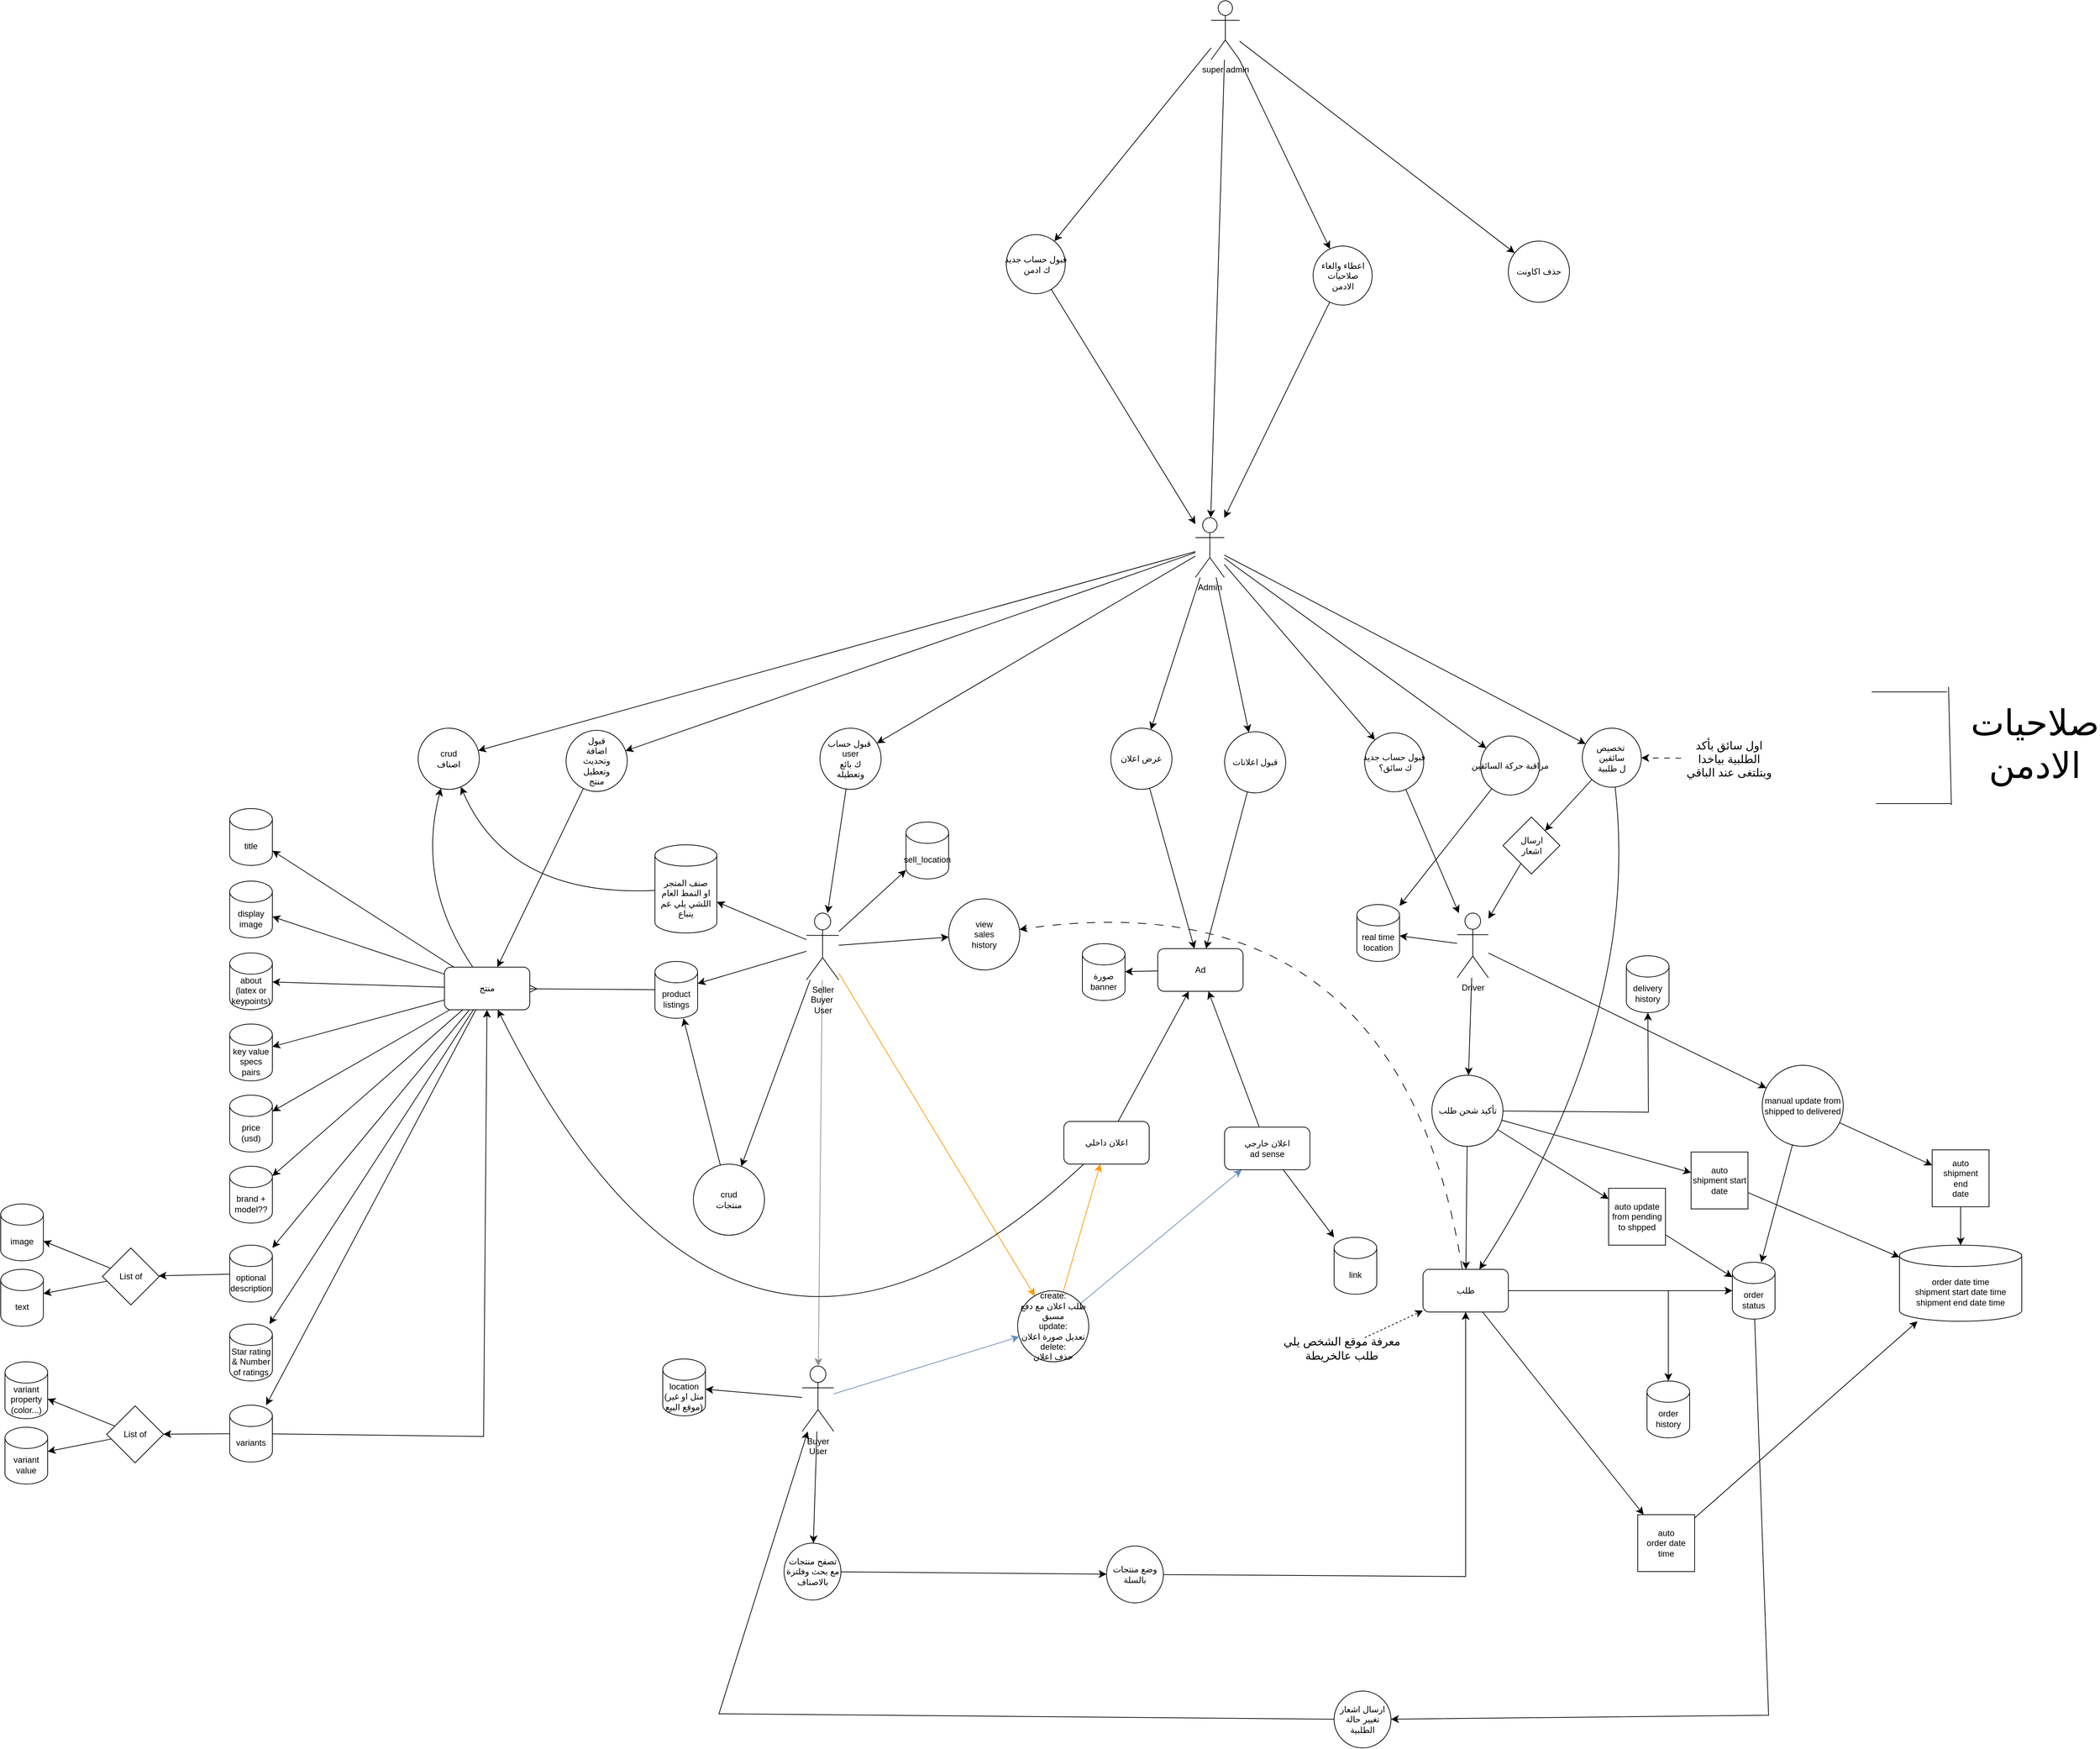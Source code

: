 <mxfile version="24.7.5">
  <diagram name="Page-1" id="Dl9S4bBAFWNYRcGLzlpb">
    <mxGraphModel dx="2113" dy="2144" grid="0" gridSize="10" guides="1" tooltips="1" connect="1" arrows="1" fold="1" page="0" pageScale="1" pageWidth="850" pageHeight="1100" math="0" shadow="0">
      <root>
        <mxCell id="0" />
        <mxCell id="1" parent="0" />
        <mxCell id="gYd6IWVbIaJqAf5GnjUA-54" style="edgeStyle=none;curved=1;rounded=0;orthogonalLoop=1;jettySize=auto;html=1;fontSize=12;startSize=8;endSize=8;strokeColor=#8F8F8F;" edge="1" parent="1" source="b9bdhcGCxg-aWgJjIHcA-9" target="gYd6IWVbIaJqAf5GnjUA-53">
          <mxGeometry relative="1" as="geometry" />
        </mxCell>
        <mxCell id="b9bdhcGCxg-aWgJjIHcA-28" value="&lt;span style=&quot;text-wrap: nowrap;&quot;&gt;قبول حساب جديد&lt;/span&gt;&lt;div&gt;&lt;span style=&quot;text-wrap: nowrap;&quot;&gt;&amp;nbsp;ك ادمن&lt;/span&gt;&lt;/div&gt;" style="ellipse;whiteSpace=wrap;html=1;aspect=fixed;" parent="1" vertex="1">
          <mxGeometry x="929" y="-774" width="83" height="83" as="geometry" />
        </mxCell>
        <mxCell id="b9bdhcGCxg-aWgJjIHcA-13" style="edgeStyle=none;curved=1;rounded=0;orthogonalLoop=1;jettySize=auto;html=1;fontSize=12;startSize=8;endSize=8;fillColor=#f0a30a;strokeColor=#FF9700;" parent="1" source="b9bdhcGCxg-aWgJjIHcA-9" target="b9bdhcGCxg-aWgJjIHcA-12" edge="1">
          <mxGeometry relative="1" as="geometry">
            <mxPoint x="653" y="165" as="sourcePoint" />
          </mxGeometry>
        </mxCell>
        <mxCell id="b9bdhcGCxg-aWgJjIHcA-15" style="edgeStyle=none;curved=1;rounded=0;orthogonalLoop=1;jettySize=auto;html=1;fontSize=12;startSize=8;endSize=8;" parent="1" source="b9bdhcGCxg-aWgJjIHcA-9" target="b9bdhcGCxg-aWgJjIHcA-14" edge="1">
          <mxGeometry relative="1" as="geometry">
            <mxPoint x="604" y="337" as="sourcePoint" />
          </mxGeometry>
        </mxCell>
        <mxCell id="gYd6IWVbIaJqAf5GnjUA-43" style="edgeStyle=none;curved=1;rounded=0;orthogonalLoop=1;jettySize=auto;html=1;fontSize=12;startSize=8;endSize=8;" edge="1" parent="1" source="b9bdhcGCxg-aWgJjIHcA-9" target="gYd6IWVbIaJqAf5GnjUA-41">
          <mxGeometry relative="1" as="geometry" />
        </mxCell>
        <mxCell id="gYd6IWVbIaJqAf5GnjUA-47" style="edgeStyle=none;curved=1;rounded=0;orthogonalLoop=1;jettySize=auto;html=1;fontSize=12;startSize=8;endSize=8;" edge="1" parent="1" source="b9bdhcGCxg-aWgJjIHcA-9" target="gYd6IWVbIaJqAf5GnjUA-46">
          <mxGeometry relative="1" as="geometry" />
        </mxCell>
        <mxCell id="gYd6IWVbIaJqAf5GnjUA-103" style="edgeStyle=none;curved=1;rounded=0;orthogonalLoop=1;jettySize=auto;html=1;fontSize=12;startSize=8;endSize=8;" edge="1" parent="1" source="b9bdhcGCxg-aWgJjIHcA-9" target="gYd6IWVbIaJqAf5GnjUA-102">
          <mxGeometry relative="1" as="geometry" />
        </mxCell>
        <mxCell id="gYd6IWVbIaJqAf5GnjUA-131" style="edgeStyle=none;curved=1;rounded=0;orthogonalLoop=1;jettySize=auto;html=1;fontSize=12;startSize=8;endSize=8;" edge="1" parent="1" source="b9bdhcGCxg-aWgJjIHcA-9" target="gYd6IWVbIaJqAf5GnjUA-105">
          <mxGeometry relative="1" as="geometry" />
        </mxCell>
        <mxCell id="b9bdhcGCxg-aWgJjIHcA-9" value="Seller&lt;div&gt;Buyer&amp;nbsp;&lt;/div&gt;&lt;div&gt;User&lt;/div&gt;" style="shape=umlActor;verticalLabelPosition=bottom;verticalAlign=top;html=1;" parent="1" vertex="1">
          <mxGeometry x="648" y="180" width="45.43" height="94" as="geometry" />
        </mxCell>
        <mxCell id="gYd6IWVbIaJqAf5GnjUA-58" style="edgeStyle=none;curved=0;rounded=0;orthogonalLoop=1;jettySize=auto;html=1;fontSize=12;startSize=8;endSize=8;" edge="1" parent="1" source="b9bdhcGCxg-aWgJjIHcA-10" target="b9bdhcGCxg-aWgJjIHcA-47">
          <mxGeometry relative="1" as="geometry">
            <Array as="points">
              <mxPoint x="1575" y="1113" />
            </Array>
          </mxGeometry>
        </mxCell>
        <mxCell id="b9bdhcGCxg-aWgJjIHcA-10" value="وضع منتجات&lt;div&gt;بالسلة&lt;/div&gt;" style="ellipse;whiteSpace=wrap;html=1;aspect=fixed;" parent="1" vertex="1">
          <mxGeometry x="1070" y="1070" width="80" height="80" as="geometry" />
        </mxCell>
        <mxCell id="gYd6IWVbIaJqAf5GnjUA-29" style="edgeStyle=none;curved=1;rounded=0;orthogonalLoop=1;jettySize=auto;html=1;fontSize=12;startSize=8;endSize=8;fillColor=#f0a30a;strokeColor=#FF9700;" edge="1" parent="1" source="b9bdhcGCxg-aWgJjIHcA-12" target="gYd6IWVbIaJqAf5GnjUA-30">
          <mxGeometry relative="1" as="geometry" />
        </mxCell>
        <mxCell id="gYd6IWVbIaJqAf5GnjUA-96" style="edgeStyle=none;curved=1;rounded=0;orthogonalLoop=1;jettySize=auto;html=1;fontSize=12;startSize=8;endSize=8;fillColor=#dae8fc;strokeColor=#6c8ebf;gradientColor=#7ea6e0;" edge="1" parent="1" source="b9bdhcGCxg-aWgJjIHcA-12" target="gYd6IWVbIaJqAf5GnjUA-49">
          <mxGeometry relative="1" as="geometry" />
        </mxCell>
        <mxCell id="b9bdhcGCxg-aWgJjIHcA-12" value="&lt;div&gt;create:&lt;/div&gt;طلب اعلان مع دفع مسبق&lt;br&gt;update:&lt;br&gt;&lt;div&gt;&lt;/div&gt;&lt;div&gt;تعديل صورة اعلان&lt;/div&gt;&lt;div&gt;delete:&lt;/div&gt;&lt;div&gt;حذف اعلان&lt;/div&gt;" style="ellipse;whiteSpace=wrap;html=1;aspect=fixed;" parent="1" vertex="1">
          <mxGeometry x="945" y="711" width="100" height="100" as="geometry" />
        </mxCell>
        <mxCell id="gYd6IWVbIaJqAf5GnjUA-45" style="edgeStyle=none;curved=1;rounded=0;orthogonalLoop=1;jettySize=auto;html=1;fontSize=12;startSize=8;endSize=8;" edge="1" parent="1" source="b9bdhcGCxg-aWgJjIHcA-14" target="gYd6IWVbIaJqAf5GnjUA-41">
          <mxGeometry relative="1" as="geometry" />
        </mxCell>
        <mxCell id="b9bdhcGCxg-aWgJjIHcA-14" value="crud&lt;div&gt;منتجات&lt;/div&gt;" style="ellipse;whiteSpace=wrap;html=1;aspect=fixed;" parent="1" vertex="1">
          <mxGeometry x="489" y="533" width="100" height="100" as="geometry" />
        </mxCell>
        <mxCell id="b9bdhcGCxg-aWgJjIHcA-41" style="edgeStyle=none;curved=1;rounded=0;orthogonalLoop=1;jettySize=auto;html=1;fontSize=12;startSize=8;endSize=8;" parent="1" source="b9bdhcGCxg-aWgJjIHcA-16" target="b9bdhcGCxg-aWgJjIHcA-38" edge="1">
          <mxGeometry relative="1" as="geometry" />
        </mxCell>
        <mxCell id="b9bdhcGCxg-aWgJjIHcA-58" style="edgeStyle=none;curved=1;rounded=0;orthogonalLoop=1;jettySize=auto;html=1;fontSize=12;startSize=8;endSize=8;" parent="1" source="b9bdhcGCxg-aWgJjIHcA-16" target="b9bdhcGCxg-aWgJjIHcA-56" edge="1">
          <mxGeometry relative="1" as="geometry" />
        </mxCell>
        <mxCell id="b9bdhcGCxg-aWgJjIHcA-64" style="edgeStyle=none;curved=1;rounded=0;orthogonalLoop=1;jettySize=auto;html=1;fontSize=12;startSize=8;endSize=8;" parent="1" source="b9bdhcGCxg-aWgJjIHcA-16" target="b9bdhcGCxg-aWgJjIHcA-63" edge="1">
          <mxGeometry relative="1" as="geometry" />
        </mxCell>
        <mxCell id="b9bdhcGCxg-aWgJjIHcA-68" style="edgeStyle=none;curved=1;rounded=0;orthogonalLoop=1;jettySize=auto;html=1;fontSize=12;startSize=8;endSize=8;" parent="1" source="b9bdhcGCxg-aWgJjIHcA-16" target="b9bdhcGCxg-aWgJjIHcA-67" edge="1">
          <mxGeometry relative="1" as="geometry" />
        </mxCell>
        <mxCell id="gYd6IWVbIaJqAf5GnjUA-9" style="edgeStyle=none;curved=1;rounded=0;orthogonalLoop=1;jettySize=auto;html=1;fontSize=12;startSize=8;endSize=8;" edge="1" parent="1" source="b9bdhcGCxg-aWgJjIHcA-16" target="b9bdhcGCxg-aWgJjIHcA-71">
          <mxGeometry relative="1" as="geometry" />
        </mxCell>
        <mxCell id="gYd6IWVbIaJqAf5GnjUA-26" style="edgeStyle=none;curved=1;rounded=0;orthogonalLoop=1;jettySize=auto;html=1;fontSize=12;startSize=8;endSize=8;" edge="1" parent="1" source="b9bdhcGCxg-aWgJjIHcA-16" target="gYd6IWVbIaJqAf5GnjUA-24">
          <mxGeometry relative="1" as="geometry" />
        </mxCell>
        <mxCell id="gYd6IWVbIaJqAf5GnjUA-149" style="edgeStyle=none;curved=1;rounded=0;orthogonalLoop=1;jettySize=auto;html=1;fontSize=12;startSize=8;endSize=8;" edge="1" parent="1" source="b9bdhcGCxg-aWgJjIHcA-16" target="gYd6IWVbIaJqAf5GnjUA-147">
          <mxGeometry relative="1" as="geometry" />
        </mxCell>
        <mxCell id="b9bdhcGCxg-aWgJjIHcA-16" value="Admin" style="shape=umlActor;verticalLabelPosition=bottom;verticalAlign=top;html=1;" parent="1" vertex="1">
          <mxGeometry x="1195" y="-376" width="40.6" height="84" as="geometry" />
        </mxCell>
        <mxCell id="b9bdhcGCxg-aWgJjIHcA-19" value="Ad" style="rounded=1;whiteSpace=wrap;html=1;" parent="1" vertex="1">
          <mxGeometry x="1142" y="230" width="120" height="60" as="geometry" />
        </mxCell>
        <mxCell id="b9bdhcGCxg-aWgJjIHcA-34" style="edgeStyle=none;curved=1;rounded=0;orthogonalLoop=1;jettySize=auto;html=1;fontSize=12;startSize=8;endSize=8;" parent="1" source="b9bdhcGCxg-aWgJjIHcA-24" target="b9bdhcGCxg-aWgJjIHcA-33" edge="1">
          <mxGeometry relative="1" as="geometry" />
        </mxCell>
        <mxCell id="gYd6IWVbIaJqAf5GnjUA-7" style="edgeStyle=none;curved=1;rounded=0;orthogonalLoop=1;jettySize=auto;html=1;fontSize=12;startSize=8;endSize=8;" edge="1" parent="1" source="b9bdhcGCxg-aWgJjIHcA-24" target="gYd6IWVbIaJqAf5GnjUA-5">
          <mxGeometry relative="1" as="geometry" />
        </mxCell>
        <mxCell id="b9bdhcGCxg-aWgJjIHcA-24" value="super admin" style="shape=umlActor;verticalLabelPosition=bottom;verticalAlign=top;html=1;" parent="1" vertex="1">
          <mxGeometry x="1217" y="-1103" width="40.11" height="83" as="geometry" />
        </mxCell>
        <mxCell id="b9bdhcGCxg-aWgJjIHcA-26" style="edgeStyle=none;curved=1;rounded=0;orthogonalLoop=1;jettySize=auto;html=1;fontSize=12;startSize=8;endSize=8;" parent="1" source="b9bdhcGCxg-aWgJjIHcA-24" target="b9bdhcGCxg-aWgJjIHcA-28" edge="1">
          <mxGeometry relative="1" as="geometry" />
        </mxCell>
        <mxCell id="b9bdhcGCxg-aWgJjIHcA-29" style="edgeStyle=none;curved=1;rounded=0;orthogonalLoop=1;jettySize=auto;html=1;fontSize=12;startSize=8;endSize=8;" parent="1" source="b9bdhcGCxg-aWgJjIHcA-28" target="b9bdhcGCxg-aWgJjIHcA-16" edge="1">
          <mxGeometry relative="1" as="geometry" />
        </mxCell>
        <mxCell id="b9bdhcGCxg-aWgJjIHcA-33" value="&lt;span style=&quot;text-wrap: nowrap;&quot;&gt;حذف اكاونت&lt;/span&gt;" style="ellipse;whiteSpace=wrap;html=1;aspect=fixed;" parent="1" vertex="1">
          <mxGeometry x="1635" y="-765" width="86" height="86" as="geometry" />
        </mxCell>
        <mxCell id="b9bdhcGCxg-aWgJjIHcA-40" style="edgeStyle=none;curved=1;rounded=0;orthogonalLoop=1;jettySize=auto;html=1;fontSize=12;startSize=8;endSize=8;" parent="1" source="b9bdhcGCxg-aWgJjIHcA-38" target="b9bdhcGCxg-aWgJjIHcA-19" edge="1">
          <mxGeometry relative="1" as="geometry" />
        </mxCell>
        <mxCell id="b9bdhcGCxg-aWgJjIHcA-38" value="&lt;span style=&quot;text-wrap: nowrap;&quot;&gt;قبول اعلانات&lt;/span&gt;" style="ellipse;whiteSpace=wrap;html=1;aspect=fixed;" parent="1" vertex="1">
          <mxGeometry x="1236" y="-75" width="86" height="86" as="geometry" />
        </mxCell>
        <mxCell id="b9bdhcGCxg-aWgJjIHcA-39" style="edgeStyle=none;curved=1;rounded=0;orthogonalLoop=1;jettySize=auto;html=1;fontSize=12;startSize=8;endSize=8;" parent="1" source="b9bdhcGCxg-aWgJjIHcA-24" target="b9bdhcGCxg-aWgJjIHcA-16" edge="1">
          <mxGeometry relative="1" as="geometry">
            <mxPoint x="1432" y="-463" as="sourcePoint" />
            <mxPoint x="1524" y="-339" as="targetPoint" />
          </mxGeometry>
        </mxCell>
        <mxCell id="gYd6IWVbIaJqAf5GnjUA-70" style="edgeStyle=none;curved=1;rounded=0;orthogonalLoop=1;jettySize=auto;html=1;fontSize=12;startSize=8;endSize=8;" edge="1" parent="1" source="b9bdhcGCxg-aWgJjIHcA-42" target="gYd6IWVbIaJqAf5GnjUA-33">
          <mxGeometry relative="1" as="geometry">
            <Array as="points">
              <mxPoint x="99" y="138" />
            </Array>
          </mxGeometry>
        </mxCell>
        <mxCell id="gYd6IWVbIaJqAf5GnjUA-71" style="edgeStyle=none;curved=1;rounded=0;orthogonalLoop=1;jettySize=auto;html=1;fontSize=12;startSize=8;endSize=8;" edge="1" parent="1" source="b9bdhcGCxg-aWgJjIHcA-42" target="gYd6IWVbIaJqAf5GnjUA-66">
          <mxGeometry relative="1" as="geometry" />
        </mxCell>
        <mxCell id="gYd6IWVbIaJqAf5GnjUA-72" style="edgeStyle=none;curved=1;rounded=0;orthogonalLoop=1;jettySize=auto;html=1;fontSize=12;startSize=8;endSize=8;" edge="1" parent="1" source="b9bdhcGCxg-aWgJjIHcA-42" target="gYd6IWVbIaJqAf5GnjUA-67">
          <mxGeometry relative="1" as="geometry" />
        </mxCell>
        <mxCell id="gYd6IWVbIaJqAf5GnjUA-73" style="edgeStyle=none;curved=1;rounded=0;orthogonalLoop=1;jettySize=auto;html=1;fontSize=12;startSize=8;endSize=8;" edge="1" parent="1" source="b9bdhcGCxg-aWgJjIHcA-42" target="gYd6IWVbIaJqAf5GnjUA-68">
          <mxGeometry relative="1" as="geometry" />
        </mxCell>
        <mxCell id="gYd6IWVbIaJqAf5GnjUA-74" style="edgeStyle=none;curved=1;rounded=0;orthogonalLoop=1;jettySize=auto;html=1;fontSize=12;startSize=8;endSize=8;" edge="1" parent="1" source="b9bdhcGCxg-aWgJjIHcA-42" target="gYd6IWVbIaJqAf5GnjUA-69">
          <mxGeometry relative="1" as="geometry" />
        </mxCell>
        <mxCell id="gYd6IWVbIaJqAf5GnjUA-77" style="edgeStyle=none;curved=1;rounded=0;orthogonalLoop=1;jettySize=auto;html=1;fontSize=12;startSize=8;endSize=8;" edge="1" parent="1" source="b9bdhcGCxg-aWgJjIHcA-42" target="gYd6IWVbIaJqAf5GnjUA-76">
          <mxGeometry relative="1" as="geometry" />
        </mxCell>
        <mxCell id="gYd6IWVbIaJqAf5GnjUA-79" style="edgeStyle=none;curved=1;rounded=0;orthogonalLoop=1;jettySize=auto;html=1;fontSize=12;startSize=8;endSize=8;" edge="1" parent="1" source="b9bdhcGCxg-aWgJjIHcA-42" target="gYd6IWVbIaJqAf5GnjUA-78">
          <mxGeometry relative="1" as="geometry" />
        </mxCell>
        <mxCell id="gYd6IWVbIaJqAf5GnjUA-85" style="edgeStyle=none;curved=1;rounded=0;orthogonalLoop=1;jettySize=auto;html=1;fontSize=12;startSize=8;endSize=8;" edge="1" parent="1" source="b9bdhcGCxg-aWgJjIHcA-42" target="gYd6IWVbIaJqAf5GnjUA-80">
          <mxGeometry relative="1" as="geometry" />
        </mxCell>
        <mxCell id="gYd6IWVbIaJqAf5GnjUA-94" style="edgeStyle=none;curved=1;rounded=0;orthogonalLoop=1;jettySize=auto;html=1;fontSize=12;startSize=8;endSize=8;" edge="1" parent="1" source="b9bdhcGCxg-aWgJjIHcA-42" target="gYd6IWVbIaJqAf5GnjUA-93">
          <mxGeometry relative="1" as="geometry" />
        </mxCell>
        <mxCell id="gYd6IWVbIaJqAf5GnjUA-135" style="edgeStyle=none;curved=1;rounded=0;orthogonalLoop=1;jettySize=auto;html=1;fontSize=12;startSize=8;endSize=8;" edge="1" parent="1" source="b9bdhcGCxg-aWgJjIHcA-42" target="gYd6IWVbIaJqAf5GnjUA-134">
          <mxGeometry relative="1" as="geometry" />
        </mxCell>
        <mxCell id="b9bdhcGCxg-aWgJjIHcA-42" value="منتج" style="rounded=1;whiteSpace=wrap;html=1;" parent="1" vertex="1">
          <mxGeometry x="139" y="256" width="120" height="60" as="geometry" />
        </mxCell>
        <mxCell id="b9bdhcGCxg-aWgJjIHcA-51" style="edgeStyle=none;curved=1;rounded=0;orthogonalLoop=1;jettySize=auto;html=1;fontSize=12;startSize=8;endSize=8;" parent="1" source="b9bdhcGCxg-aWgJjIHcA-45" target="b9bdhcGCxg-aWgJjIHcA-46" edge="1">
          <mxGeometry relative="1" as="geometry" />
        </mxCell>
        <mxCell id="gYd6IWVbIaJqAf5GnjUA-117" style="edgeStyle=none;curved=1;rounded=0;orthogonalLoop=1;jettySize=auto;html=1;fontSize=12;startSize=8;endSize=8;" edge="1" parent="1" source="b9bdhcGCxg-aWgJjIHcA-45" target="gYd6IWVbIaJqAf5GnjUA-118">
          <mxGeometry relative="1" as="geometry">
            <mxPoint x="1965.0" y="541.754" as="targetPoint" />
          </mxGeometry>
        </mxCell>
        <mxCell id="gYd6IWVbIaJqAf5GnjUA-144" style="edgeStyle=none;curved=1;rounded=0;orthogonalLoop=1;jettySize=auto;html=1;fontSize=12;startSize=8;endSize=8;" edge="1" parent="1" source="b9bdhcGCxg-aWgJjIHcA-45" target="gYd6IWVbIaJqAf5GnjUA-143">
          <mxGeometry relative="1" as="geometry" />
        </mxCell>
        <mxCell id="b9bdhcGCxg-aWgJjIHcA-45" value="Driver" style="shape=umlActor;verticalLabelPosition=bottom;verticalAlign=top;html=1;" parent="1" vertex="1">
          <mxGeometry x="1563" y="180" width="43.98" height="91" as="geometry" />
        </mxCell>
        <mxCell id="gYd6IWVbIaJqAf5GnjUA-14" style="edgeStyle=none;curved=1;rounded=0;orthogonalLoop=1;jettySize=auto;html=1;fontSize=12;startSize=8;endSize=8;" edge="1" parent="1" source="b9bdhcGCxg-aWgJjIHcA-46" target="b9bdhcGCxg-aWgJjIHcA-47">
          <mxGeometry relative="1" as="geometry" />
        </mxCell>
        <mxCell id="gYd6IWVbIaJqAf5GnjUA-107" style="edgeStyle=none;curved=0;rounded=0;orthogonalLoop=1;jettySize=auto;html=1;fontSize=12;startSize=8;endSize=8;" edge="1" parent="1" source="b9bdhcGCxg-aWgJjIHcA-46" target="gYd6IWVbIaJqAf5GnjUA-106">
          <mxGeometry relative="1" as="geometry">
            <Array as="points">
              <mxPoint x="1832" y="460" />
            </Array>
          </mxGeometry>
        </mxCell>
        <mxCell id="gYd6IWVbIaJqAf5GnjUA-109" style="edgeStyle=none;curved=1;rounded=0;orthogonalLoop=1;jettySize=auto;html=1;fontSize=12;startSize=8;endSize=8;" edge="1" parent="1" source="b9bdhcGCxg-aWgJjIHcA-46" target="gYd6IWVbIaJqAf5GnjUA-111">
          <mxGeometry relative="1" as="geometry">
            <mxPoint x="1851.667" y="607.667" as="targetPoint" />
          </mxGeometry>
        </mxCell>
        <mxCell id="gYd6IWVbIaJqAf5GnjUA-123" style="edgeStyle=none;curved=1;rounded=0;orthogonalLoop=1;jettySize=auto;html=1;fontSize=12;startSize=8;endSize=8;" edge="1" parent="1" source="b9bdhcGCxg-aWgJjIHcA-46" target="gYd6IWVbIaJqAf5GnjUA-119">
          <mxGeometry relative="1" as="geometry" />
        </mxCell>
        <mxCell id="b9bdhcGCxg-aWgJjIHcA-46" value="تأكيد شحن طلب" style="ellipse;whiteSpace=wrap;html=1;aspect=fixed;" parent="1" vertex="1">
          <mxGeometry x="1527.5" y="408" width="100" height="100" as="geometry" />
        </mxCell>
        <mxCell id="gYd6IWVbIaJqAf5GnjUA-104" style="edgeStyle=none;curved=1;rounded=0;orthogonalLoop=1;jettySize=auto;html=1;fontSize=12;startSize=8;endSize=8;dashed=1;dashPattern=12 12;" edge="1" parent="1" source="b9bdhcGCxg-aWgJjIHcA-47" target="gYd6IWVbIaJqAf5GnjUA-102">
          <mxGeometry relative="1" as="geometry">
            <Array as="points">
              <mxPoint x="1482" y="127" />
            </Array>
          </mxGeometry>
        </mxCell>
        <mxCell id="gYd6IWVbIaJqAf5GnjUA-116" style="edgeStyle=none;curved=1;rounded=0;orthogonalLoop=1;jettySize=auto;html=1;fontSize=12;startSize=8;endSize=8;" edge="1" parent="1" source="b9bdhcGCxg-aWgJjIHcA-47" target="gYd6IWVbIaJqAf5GnjUA-108">
          <mxGeometry relative="1" as="geometry" />
        </mxCell>
        <mxCell id="gYd6IWVbIaJqAf5GnjUA-121" style="edgeStyle=none;curved=1;rounded=0;orthogonalLoop=1;jettySize=auto;html=1;fontSize=12;startSize=8;endSize=8;" edge="1" parent="1" source="b9bdhcGCxg-aWgJjIHcA-47" target="gYd6IWVbIaJqAf5GnjUA-120">
          <mxGeometry relative="1" as="geometry" />
        </mxCell>
        <mxCell id="b9bdhcGCxg-aWgJjIHcA-47" value="طلب" style="rounded=1;whiteSpace=wrap;html=1;" parent="1" vertex="1">
          <mxGeometry x="1515" y="681" width="120" height="60" as="geometry" />
        </mxCell>
        <mxCell id="b9bdhcGCxg-aWgJjIHcA-59" style="edgeStyle=none;curved=1;rounded=0;orthogonalLoop=1;jettySize=auto;html=1;fontSize=12;startSize=8;endSize=8;" parent="1" source="b9bdhcGCxg-aWgJjIHcA-56" target="b9bdhcGCxg-aWgJjIHcA-42" edge="1">
          <mxGeometry relative="1" as="geometry" />
        </mxCell>
        <mxCell id="b9bdhcGCxg-aWgJjIHcA-56" value="&lt;span style=&quot;text-wrap: nowrap;&quot;&gt;قبول&lt;/span&gt;&lt;div&gt;&lt;span style=&quot;text-wrap: nowrap;&quot;&gt;اضافة&lt;/span&gt;&lt;/div&gt;&lt;div&gt;&lt;span style=&quot;text-wrap: nowrap;&quot;&gt;وتحديث&lt;/span&gt;&lt;/div&gt;&lt;div&gt;&lt;span style=&quot;text-wrap: nowrap;&quot;&gt;وتعطيل&lt;/span&gt;&lt;/div&gt;&lt;div&gt;&lt;span style=&quot;text-wrap: nowrap;&quot;&gt;منتج&lt;/span&gt;&lt;/div&gt;" style="ellipse;whiteSpace=wrap;html=1;aspect=fixed;" parent="1" vertex="1">
          <mxGeometry x="310" y="-77" width="86" height="86" as="geometry" />
        </mxCell>
        <mxCell id="b9bdhcGCxg-aWgJjIHcA-63" value="&lt;span style=&quot;text-wrap: nowrap;&quot;&gt;قبول حساب جديد&lt;/span&gt;&lt;div&gt;&lt;span style=&quot;text-wrap: nowrap;&quot;&gt;&amp;nbsp;ك سائق؟&lt;/span&gt;&lt;/div&gt;" style="ellipse;whiteSpace=wrap;html=1;aspect=fixed;" parent="1" vertex="1">
          <mxGeometry x="1433" y="-73.5" width="83" height="83" as="geometry" />
        </mxCell>
        <mxCell id="b9bdhcGCxg-aWgJjIHcA-65" style="edgeStyle=none;curved=1;rounded=0;orthogonalLoop=1;jettySize=auto;html=1;fontSize=12;startSize=8;endSize=8;" parent="1" source="b9bdhcGCxg-aWgJjIHcA-63" target="b9bdhcGCxg-aWgJjIHcA-45" edge="1">
          <mxGeometry relative="1" as="geometry" />
        </mxCell>
        <mxCell id="b9bdhcGCxg-aWgJjIHcA-69" style="edgeStyle=none;curved=1;rounded=0;orthogonalLoop=1;jettySize=auto;html=1;fontSize=12;startSize=8;endSize=8;" parent="1" source="b9bdhcGCxg-aWgJjIHcA-67" target="b9bdhcGCxg-aWgJjIHcA-19" edge="1">
          <mxGeometry relative="1" as="geometry" />
        </mxCell>
        <mxCell id="b9bdhcGCxg-aWgJjIHcA-67" value="&lt;span style=&quot;text-wrap: nowrap;&quot;&gt;عرض اعلان&lt;/span&gt;" style="ellipse;whiteSpace=wrap;html=1;aspect=fixed;" parent="1" vertex="1">
          <mxGeometry x="1076" y="-80" width="86" height="86" as="geometry" />
        </mxCell>
        <mxCell id="gYd6IWVbIaJqAf5GnjUA-11" style="edgeStyle=none;curved=1;rounded=0;orthogonalLoop=1;jettySize=auto;html=1;fontSize=12;startSize=8;endSize=8;" edge="1" parent="1" source="b9bdhcGCxg-aWgJjIHcA-71" target="gYd6IWVbIaJqAf5GnjUA-16">
          <mxGeometry relative="1" as="geometry" />
        </mxCell>
        <mxCell id="gYd6IWVbIaJqAf5GnjUA-13" style="edgeStyle=none;curved=1;rounded=0;orthogonalLoop=1;jettySize=auto;html=1;fontSize=12;startSize=8;endSize=8;" edge="1" parent="1" source="b9bdhcGCxg-aWgJjIHcA-71" target="b9bdhcGCxg-aWgJjIHcA-47">
          <mxGeometry relative="1" as="geometry">
            <Array as="points">
              <mxPoint x="1822" y="328" />
            </Array>
          </mxGeometry>
        </mxCell>
        <mxCell id="b9bdhcGCxg-aWgJjIHcA-71" value="&lt;span style=&quot;text-wrap: nowrap;&quot;&gt;تخصيص&amp;nbsp;&lt;br&gt;سائقين&lt;br&gt;&lt;/span&gt;&lt;div&gt;&lt;span style=&quot;text-wrap: nowrap;&quot;&gt;ل طلبية&lt;/span&gt;&lt;/div&gt;" style="ellipse;whiteSpace=wrap;html=1;aspect=fixed;" parent="1" vertex="1">
          <mxGeometry x="1739" y="-80" width="83" height="83" as="geometry" />
        </mxCell>
        <mxCell id="gYd6IWVbIaJqAf5GnjUA-6" style="edgeStyle=none;curved=1;rounded=0;orthogonalLoop=1;jettySize=auto;html=1;fontSize=12;startSize=8;endSize=8;" edge="1" parent="1" source="gYd6IWVbIaJqAf5GnjUA-5" target="b9bdhcGCxg-aWgJjIHcA-16">
          <mxGeometry relative="1" as="geometry" />
        </mxCell>
        <mxCell id="gYd6IWVbIaJqAf5GnjUA-5" value="&lt;span style=&quot;text-wrap: nowrap;&quot;&gt;اعطاء والغاء&lt;/span&gt;&lt;div&gt;&lt;span style=&quot;text-wrap: nowrap;&quot;&gt;صلاحيات&lt;/span&gt;&lt;/div&gt;&lt;div&gt;&lt;span style=&quot;text-wrap: nowrap;&quot;&gt;الادمن&lt;/span&gt;&lt;/div&gt;" style="ellipse;whiteSpace=wrap;html=1;aspect=fixed;" vertex="1" parent="1">
          <mxGeometry x="1360.5" y="-758" width="83" height="83" as="geometry" />
        </mxCell>
        <mxCell id="gYd6IWVbIaJqAf5GnjUA-17" style="edgeStyle=none;curved=1;rounded=0;orthogonalLoop=1;jettySize=auto;html=1;fontSize=12;startSize=8;endSize=8;" edge="1" parent="1" source="gYd6IWVbIaJqAf5GnjUA-16" target="b9bdhcGCxg-aWgJjIHcA-45">
          <mxGeometry relative="1" as="geometry" />
        </mxCell>
        <mxCell id="gYd6IWVbIaJqAf5GnjUA-16" value="ارسال&lt;div&gt;اشعار&lt;/div&gt;" style="rhombus;whiteSpace=wrap;html=1;" vertex="1" parent="1">
          <mxGeometry x="1627.5" y="45" width="80" height="80" as="geometry" />
        </mxCell>
        <mxCell id="gYd6IWVbIaJqAf5GnjUA-19" style="edgeStyle=none;curved=1;rounded=0;orthogonalLoop=1;jettySize=auto;html=1;fontSize=12;startSize=8;endSize=8;dashed=1;dashPattern=8 8;" edge="1" parent="1" source="gYd6IWVbIaJqAf5GnjUA-18" target="b9bdhcGCxg-aWgJjIHcA-71">
          <mxGeometry relative="1" as="geometry" />
        </mxCell>
        <mxCell id="gYd6IWVbIaJqAf5GnjUA-18" value="اول سائق بأكد الطلبية بياخدا وبتلتغى عند الباقي" style="text;strokeColor=none;align=center;fillColor=none;html=1;verticalAlign=middle;whiteSpace=wrap;rounded=0;fontSize=16;" vertex="1" parent="1">
          <mxGeometry x="1878" y="-77" width="134.85" height="79.38" as="geometry" />
        </mxCell>
        <mxCell id="gYd6IWVbIaJqAf5GnjUA-129" style="edgeStyle=none;curved=1;rounded=0;orthogonalLoop=1;jettySize=auto;html=1;fontSize=12;startSize=8;endSize=8;dashed=1;" edge="1" parent="1" source="gYd6IWVbIaJqAf5GnjUA-20" target="b9bdhcGCxg-aWgJjIHcA-47">
          <mxGeometry relative="1" as="geometry" />
        </mxCell>
        <mxCell id="gYd6IWVbIaJqAf5GnjUA-20" value="معرفة موقع الشخص يلي طلب عالخريطة" style="text;strokeColor=none;align=center;fillColor=none;html=1;verticalAlign=middle;whiteSpace=wrap;rounded=0;fontSize=16;" vertex="1" parent="1">
          <mxGeometry x="1314" y="777" width="174.1" height="30" as="geometry" />
        </mxCell>
        <mxCell id="gYd6IWVbIaJqAf5GnjUA-27" style="edgeStyle=none;curved=1;rounded=0;orthogonalLoop=1;jettySize=auto;html=1;fontSize=12;startSize=8;endSize=8;" edge="1" parent="1" source="gYd6IWVbIaJqAf5GnjUA-24" target="b9bdhcGCxg-aWgJjIHcA-9">
          <mxGeometry relative="1" as="geometry" />
        </mxCell>
        <mxCell id="gYd6IWVbIaJqAf5GnjUA-24" value="&lt;span style=&quot;text-wrap: nowrap;&quot;&gt;قبول حساب&amp;nbsp;&lt;/span&gt;&lt;div&gt;&lt;span style=&quot;text-wrap: nowrap;&quot;&gt;user&lt;/span&gt;&lt;/div&gt;&lt;div&gt;&lt;span style=&quot;text-wrap: nowrap;&quot;&gt;ك بائع&lt;/span&gt;&lt;/div&gt;&lt;div&gt;&lt;span style=&quot;text-wrap: nowrap;&quot;&gt;وتعطيله&lt;/span&gt;&lt;/div&gt;" style="ellipse;whiteSpace=wrap;html=1;aspect=fixed;" vertex="1" parent="1">
          <mxGeometry x="667" y="-80" width="86" height="86" as="geometry" />
        </mxCell>
        <mxCell id="gYd6IWVbIaJqAf5GnjUA-37" style="edgeStyle=none;curved=1;rounded=0;orthogonalLoop=1;jettySize=auto;html=1;fontSize=12;startSize=8;endSize=8;" edge="1" parent="1" source="gYd6IWVbIaJqAf5GnjUA-30" target="b9bdhcGCxg-aWgJjIHcA-19">
          <mxGeometry relative="1" as="geometry" />
        </mxCell>
        <mxCell id="gYd6IWVbIaJqAf5GnjUA-39" style="edgeStyle=none;curved=1;rounded=0;orthogonalLoop=1;jettySize=auto;html=1;fontSize=12;startSize=8;endSize=8;" edge="1" parent="1" source="b9bdhcGCxg-aWgJjIHcA-19" target="gYd6IWVbIaJqAf5GnjUA-38">
          <mxGeometry relative="1" as="geometry" />
        </mxCell>
        <mxCell id="gYd6IWVbIaJqAf5GnjUA-40" style="edgeStyle=none;curved=1;rounded=0;orthogonalLoop=1;jettySize=auto;html=1;fontSize=12;startSize=8;endSize=8;" edge="1" parent="1" source="gYd6IWVbIaJqAf5GnjUA-30" target="b9bdhcGCxg-aWgJjIHcA-42">
          <mxGeometry relative="1" as="geometry">
            <Array as="points">
              <mxPoint x="549" y="991" />
            </Array>
          </mxGeometry>
        </mxCell>
        <mxCell id="gYd6IWVbIaJqAf5GnjUA-30" value="اعلان داخلي" style="rounded=1;whiteSpace=wrap;html=1;" vertex="1" parent="1">
          <mxGeometry x="1010" y="473" width="120" height="60" as="geometry" />
        </mxCell>
        <mxCell id="gYd6IWVbIaJqAf5GnjUA-33" value="&lt;span style=&quot;text-wrap: nowrap;&quot;&gt;crud&lt;/span&gt;&lt;div&gt;&lt;span style=&quot;text-wrap: nowrap;&quot;&gt;اصناف&lt;/span&gt;&lt;/div&gt;" style="ellipse;whiteSpace=wrap;html=1;aspect=fixed;" vertex="1" parent="1">
          <mxGeometry x="102" y="-80" width="86" height="86" as="geometry" />
        </mxCell>
        <mxCell id="gYd6IWVbIaJqAf5GnjUA-34" style="edgeStyle=none;curved=1;rounded=0;orthogonalLoop=1;jettySize=auto;html=1;fontSize=12;startSize=8;endSize=8;" edge="1" parent="1" source="b9bdhcGCxg-aWgJjIHcA-16" target="gYd6IWVbIaJqAf5GnjUA-33">
          <mxGeometry relative="1" as="geometry">
            <mxPoint x="1205" y="-329" as="sourcePoint" />
            <mxPoint x="586" y="-45" as="targetPoint" />
          </mxGeometry>
        </mxCell>
        <mxCell id="gYd6IWVbIaJqAf5GnjUA-38" value="صورة&lt;div&gt;banner&lt;/div&gt;" style="shape=cylinder3;whiteSpace=wrap;html=1;boundedLbl=1;backgroundOutline=1;size=15;" vertex="1" parent="1">
          <mxGeometry x="1036" y="223" width="60" height="80" as="geometry" />
        </mxCell>
        <mxCell id="gYd6IWVbIaJqAf5GnjUA-44" style="edgeStyle=none;curved=1;rounded=0;orthogonalLoop=1;jettySize=auto;html=1;fontSize=12;startSize=8;endSize=8;endArrow=ERmany;endFill=0;" edge="1" parent="1" source="gYd6IWVbIaJqAf5GnjUA-41" target="b9bdhcGCxg-aWgJjIHcA-42">
          <mxGeometry relative="1" as="geometry" />
        </mxCell>
        <mxCell id="gYd6IWVbIaJqAf5GnjUA-41" value="product&lt;div&gt;listings&lt;/div&gt;" style="shape=cylinder3;whiteSpace=wrap;html=1;boundedLbl=1;backgroundOutline=1;size=15;" vertex="1" parent="1">
          <mxGeometry x="435" y="248" width="60" height="80" as="geometry" />
        </mxCell>
        <mxCell id="gYd6IWVbIaJqAf5GnjUA-48" style="edgeStyle=none;curved=1;rounded=0;orthogonalLoop=1;jettySize=auto;html=1;fontSize=12;startSize=8;endSize=8;" edge="1" parent="1" source="gYd6IWVbIaJqAf5GnjUA-46" target="gYd6IWVbIaJqAf5GnjUA-33">
          <mxGeometry relative="1" as="geometry">
            <Array as="points">
              <mxPoint x="229" y="158" />
            </Array>
          </mxGeometry>
        </mxCell>
        <mxCell id="gYd6IWVbIaJqAf5GnjUA-46" value="صنف المتجر&lt;div&gt;او النمط العام اللشي يلي عم ينباع&lt;/div&gt;" style="shape=cylinder3;whiteSpace=wrap;html=1;boundedLbl=1;backgroundOutline=1;size=15;" vertex="1" parent="1">
          <mxGeometry x="435" y="84" width="87" height="124" as="geometry" />
        </mxCell>
        <mxCell id="gYd6IWVbIaJqAf5GnjUA-50" style="edgeStyle=none;curved=1;rounded=0;orthogonalLoop=1;jettySize=auto;html=1;fontSize=12;startSize=8;endSize=8;" edge="1" parent="1" source="gYd6IWVbIaJqAf5GnjUA-49" target="b9bdhcGCxg-aWgJjIHcA-19">
          <mxGeometry relative="1" as="geometry" />
        </mxCell>
        <mxCell id="gYd6IWVbIaJqAf5GnjUA-61" style="edgeStyle=none;curved=1;rounded=0;orthogonalLoop=1;jettySize=auto;html=1;fontSize=12;startSize=8;endSize=8;" edge="1" parent="1" source="gYd6IWVbIaJqAf5GnjUA-49" target="gYd6IWVbIaJqAf5GnjUA-60">
          <mxGeometry relative="1" as="geometry" />
        </mxCell>
        <mxCell id="gYd6IWVbIaJqAf5GnjUA-49" value="اعلان خارجي&lt;div&gt;ad sense&lt;/div&gt;" style="rounded=1;whiteSpace=wrap;html=1;" vertex="1" parent="1">
          <mxGeometry x="1236" y="481" width="120" height="60" as="geometry" />
        </mxCell>
        <mxCell id="gYd6IWVbIaJqAf5GnjUA-57" style="edgeStyle=none;curved=1;rounded=0;orthogonalLoop=1;jettySize=auto;html=1;fontSize=12;startSize=8;endSize=8;" edge="1" parent="1" source="gYd6IWVbIaJqAf5GnjUA-53" target="gYd6IWVbIaJqAf5GnjUA-99">
          <mxGeometry relative="1" as="geometry" />
        </mxCell>
        <mxCell id="gYd6IWVbIaJqAf5GnjUA-95" style="edgeStyle=none;curved=1;rounded=0;orthogonalLoop=1;jettySize=auto;html=1;fontSize=12;startSize=8;endSize=8;fillColor=#dae8fc;strokeColor=#6c8ebf;gradientColor=#7ea6e0;" edge="1" parent="1" source="gYd6IWVbIaJqAf5GnjUA-53" target="b9bdhcGCxg-aWgJjIHcA-12">
          <mxGeometry relative="1" as="geometry" />
        </mxCell>
        <mxCell id="gYd6IWVbIaJqAf5GnjUA-146" style="edgeStyle=none;curved=1;rounded=0;orthogonalLoop=1;jettySize=auto;html=1;fontSize=12;startSize=8;endSize=8;" edge="1" parent="1" source="gYd6IWVbIaJqAf5GnjUA-53" target="gYd6IWVbIaJqAf5GnjUA-145">
          <mxGeometry relative="1" as="geometry" />
        </mxCell>
        <mxCell id="gYd6IWVbIaJqAf5GnjUA-53" value="Buyer&lt;div&gt;User&lt;/div&gt;" style="shape=umlActor;verticalLabelPosition=bottom;verticalAlign=top;html=1;" vertex="1" parent="1">
          <mxGeometry x="642" y="817" width="44.47" height="92" as="geometry" />
        </mxCell>
        <mxCell id="gYd6IWVbIaJqAf5GnjUA-60" value="link" style="shape=cylinder3;whiteSpace=wrap;html=1;boundedLbl=1;backgroundOutline=1;size=15;" vertex="1" parent="1">
          <mxGeometry x="1390" y="636" width="60" height="80" as="geometry" />
        </mxCell>
        <mxCell id="gYd6IWVbIaJqAf5GnjUA-66" value="title" style="shape=cylinder3;whiteSpace=wrap;html=1;boundedLbl=1;backgroundOutline=1;size=15;" vertex="1" parent="1">
          <mxGeometry x="-163" y="33" width="60" height="80" as="geometry" />
        </mxCell>
        <mxCell id="gYd6IWVbIaJqAf5GnjUA-67" value="&lt;div&gt;about&lt;/div&gt;&lt;div&gt;(latex or keypoints)&lt;/div&gt;" style="shape=cylinder3;whiteSpace=wrap;html=1;boundedLbl=1;backgroundOutline=1;size=15;" vertex="1" parent="1">
          <mxGeometry x="-163" y="236" width="60" height="80" as="geometry" />
        </mxCell>
        <mxCell id="gYd6IWVbIaJqAf5GnjUA-68" value="&lt;div&gt;key value&lt;/div&gt;&lt;div&gt;specs pairs&lt;/div&gt;" style="shape=cylinder3;whiteSpace=wrap;html=1;boundedLbl=1;backgroundOutline=1;size=15;" vertex="1" parent="1">
          <mxGeometry x="-163" y="336" width="60" height="80" as="geometry" />
        </mxCell>
        <mxCell id="gYd6IWVbIaJqAf5GnjUA-69" value="&lt;div&gt;price&lt;/div&gt;&lt;div&gt;(usd)&lt;/div&gt;" style="shape=cylinder3;whiteSpace=wrap;html=1;boundedLbl=1;backgroundOutline=1;size=15;" vertex="1" parent="1">
          <mxGeometry x="-163" y="436" width="60" height="80" as="geometry" />
        </mxCell>
        <mxCell id="gYd6IWVbIaJqAf5GnjUA-76" value="display&lt;div&gt;image&lt;/div&gt;" style="shape=cylinder3;whiteSpace=wrap;html=1;boundedLbl=1;backgroundOutline=1;size=15;" vertex="1" parent="1">
          <mxGeometry x="-163" y="135" width="60" height="80" as="geometry" />
        </mxCell>
        <mxCell id="gYd6IWVbIaJqAf5GnjUA-78" value="brand + model??" style="shape=cylinder3;whiteSpace=wrap;html=1;boundedLbl=1;backgroundOutline=1;size=15;" vertex="1" parent="1">
          <mxGeometry x="-163" y="536" width="60" height="80" as="geometry" />
        </mxCell>
        <mxCell id="gYd6IWVbIaJqAf5GnjUA-87" style="edgeStyle=none;curved=1;rounded=0;orthogonalLoop=1;jettySize=auto;html=1;fontSize=12;startSize=8;endSize=8;" edge="1" parent="1" source="gYd6IWVbIaJqAf5GnjUA-80" target="gYd6IWVbIaJqAf5GnjUA-89">
          <mxGeometry relative="1" as="geometry">
            <mxPoint x="-296" y="691.223" as="targetPoint" />
          </mxGeometry>
        </mxCell>
        <mxCell id="gYd6IWVbIaJqAf5GnjUA-80" value="&lt;div&gt;optional&lt;/div&gt;description" style="shape=cylinder3;whiteSpace=wrap;html=1;boundedLbl=1;backgroundOutline=1;size=15;" vertex="1" parent="1">
          <mxGeometry x="-163" y="647" width="60" height="80" as="geometry" />
        </mxCell>
        <mxCell id="gYd6IWVbIaJqAf5GnjUA-82" value="text" style="shape=cylinder3;whiteSpace=wrap;html=1;boundedLbl=1;backgroundOutline=1;size=15;" vertex="1" parent="1">
          <mxGeometry x="-485" y="681" width="60" height="80" as="geometry" />
        </mxCell>
        <mxCell id="gYd6IWVbIaJqAf5GnjUA-83" value="image" style="shape=cylinder3;whiteSpace=wrap;html=1;boundedLbl=1;backgroundOutline=1;size=15;" vertex="1" parent="1">
          <mxGeometry x="-485" y="589" width="60" height="80" as="geometry" />
        </mxCell>
        <mxCell id="gYd6IWVbIaJqAf5GnjUA-90" style="edgeStyle=none;curved=1;rounded=0;orthogonalLoop=1;jettySize=auto;html=1;fontSize=12;startSize=8;endSize=8;" edge="1" parent="1" source="gYd6IWVbIaJqAf5GnjUA-89" target="gYd6IWVbIaJqAf5GnjUA-83">
          <mxGeometry relative="1" as="geometry" />
        </mxCell>
        <mxCell id="gYd6IWVbIaJqAf5GnjUA-92" style="edgeStyle=none;curved=1;rounded=0;orthogonalLoop=1;jettySize=auto;html=1;fontSize=12;startSize=8;endSize=8;" edge="1" parent="1" source="gYd6IWVbIaJqAf5GnjUA-89" target="gYd6IWVbIaJqAf5GnjUA-82">
          <mxGeometry relative="1" as="geometry" />
        </mxCell>
        <mxCell id="gYd6IWVbIaJqAf5GnjUA-89" value="List of" style="rhombus;whiteSpace=wrap;html=1;" vertex="1" parent="1">
          <mxGeometry x="-342" y="651" width="80" height="80" as="geometry" />
        </mxCell>
        <mxCell id="gYd6IWVbIaJqAf5GnjUA-93" value="Star rating&lt;div&gt;&amp;amp; Number of ratings&lt;/div&gt;" style="shape=cylinder3;whiteSpace=wrap;html=1;boundedLbl=1;backgroundOutline=1;size=15;" vertex="1" parent="1">
          <mxGeometry x="-163" y="758" width="60" height="80" as="geometry" />
        </mxCell>
        <mxCell id="gYd6IWVbIaJqAf5GnjUA-97" value="order history" style="shape=cylinder3;whiteSpace=wrap;html=1;boundedLbl=1;backgroundOutline=1;size=15;" vertex="1" parent="1">
          <mxGeometry x="1830" y="838" width="60" height="80" as="geometry" />
        </mxCell>
        <mxCell id="gYd6IWVbIaJqAf5GnjUA-98" style="edgeStyle=none;curved=0;rounded=0;orthogonalLoop=1;jettySize=auto;html=1;fontSize=12;startSize=8;endSize=8;" edge="1" parent="1" source="b9bdhcGCxg-aWgJjIHcA-47" target="gYd6IWVbIaJqAf5GnjUA-97">
          <mxGeometry relative="1" as="geometry">
            <mxPoint x="1835" y="842" as="targetPoint" />
            <Array as="points">
              <mxPoint x="1860" y="711" />
            </Array>
          </mxGeometry>
        </mxCell>
        <mxCell id="gYd6IWVbIaJqAf5GnjUA-100" style="edgeStyle=none;curved=1;rounded=0;orthogonalLoop=1;jettySize=auto;html=1;fontSize=12;startSize=8;endSize=8;" edge="1" parent="1" source="gYd6IWVbIaJqAf5GnjUA-99" target="b9bdhcGCxg-aWgJjIHcA-10">
          <mxGeometry relative="1" as="geometry" />
        </mxCell>
        <mxCell id="gYd6IWVbIaJqAf5GnjUA-99" value="تصفح منتجات&lt;div&gt;مع بحث وفلترة بالاصناف&lt;/div&gt;" style="ellipse;whiteSpace=wrap;html=1;aspect=fixed;" vertex="1" parent="1">
          <mxGeometry x="616.5" y="1066" width="80" height="80" as="geometry" />
        </mxCell>
        <mxCell id="gYd6IWVbIaJqAf5GnjUA-102" value="view&lt;div&gt;sales&lt;/div&gt;&lt;div&gt;history&lt;/div&gt;" style="ellipse;whiteSpace=wrap;html=1;aspect=fixed;" vertex="1" parent="1">
          <mxGeometry x="848" y="160" width="100" height="100" as="geometry" />
        </mxCell>
        <mxCell id="gYd6IWVbIaJqAf5GnjUA-105" value="sell_location" style="shape=cylinder3;whiteSpace=wrap;html=1;boundedLbl=1;backgroundOutline=1;size=15;" vertex="1" parent="1">
          <mxGeometry x="788" y="52" width="60" height="80" as="geometry" />
        </mxCell>
        <mxCell id="gYd6IWVbIaJqAf5GnjUA-106" value="delivery&lt;div&gt;history&lt;/div&gt;" style="shape=cylinder3;whiteSpace=wrap;html=1;boundedLbl=1;backgroundOutline=1;size=15;" vertex="1" parent="1">
          <mxGeometry x="1801" y="240" width="60" height="80" as="geometry" />
        </mxCell>
        <mxCell id="gYd6IWVbIaJqAf5GnjUA-151" style="edgeStyle=none;curved=0;rounded=0;orthogonalLoop=1;jettySize=auto;html=1;fontSize=12;startSize=8;endSize=8;" edge="1" parent="1" source="gYd6IWVbIaJqAf5GnjUA-108" target="gYd6IWVbIaJqAf5GnjUA-132">
          <mxGeometry relative="1" as="geometry">
            <Array as="points">
              <mxPoint x="2001" y="1308" />
            </Array>
          </mxGeometry>
        </mxCell>
        <mxCell id="gYd6IWVbIaJqAf5GnjUA-108" value="order&lt;div&gt;status&lt;/div&gt;" style="shape=cylinder3;whiteSpace=wrap;html=1;boundedLbl=1;backgroundOutline=1;size=15;" vertex="1" parent="1">
          <mxGeometry x="1950" y="671" width="60" height="80" as="geometry" />
        </mxCell>
        <mxCell id="gYd6IWVbIaJqAf5GnjUA-112" style="edgeStyle=none;curved=1;rounded=0;orthogonalLoop=1;jettySize=auto;html=1;fontSize=12;startSize=8;endSize=8;" edge="1" parent="1" source="gYd6IWVbIaJqAf5GnjUA-111" target="gYd6IWVbIaJqAf5GnjUA-108">
          <mxGeometry relative="1" as="geometry" />
        </mxCell>
        <mxCell id="gYd6IWVbIaJqAf5GnjUA-111" value="auto update from pending&lt;div&gt;to shpped&lt;/div&gt;" style="whiteSpace=wrap;html=1;aspect=fixed;" vertex="1" parent="1">
          <mxGeometry x="1776" y="567" width="80" height="80" as="geometry" />
        </mxCell>
        <mxCell id="gYd6IWVbIaJqAf5GnjUA-114" value="order date time&lt;div&gt;shipment start date time&lt;br&gt;&lt;div&gt;shipment end date time&lt;/div&gt;&lt;/div&gt;" style="shape=cylinder3;whiteSpace=wrap;html=1;boundedLbl=1;backgroundOutline=1;size=15;" vertex="1" parent="1">
          <mxGeometry x="2185" y="647" width="172" height="107" as="geometry" />
        </mxCell>
        <mxCell id="gYd6IWVbIaJqAf5GnjUA-127" style="edgeStyle=none;curved=1;rounded=0;orthogonalLoop=1;jettySize=auto;html=1;fontSize=12;startSize=8;endSize=8;" edge="1" parent="1" source="gYd6IWVbIaJqAf5GnjUA-118" target="gYd6IWVbIaJqAf5GnjUA-126">
          <mxGeometry relative="1" as="geometry" />
        </mxCell>
        <mxCell id="gYd6IWVbIaJqAf5GnjUA-130" style="edgeStyle=none;curved=1;rounded=0;orthogonalLoop=1;jettySize=auto;html=1;fontSize=12;startSize=8;endSize=8;" edge="1" parent="1" source="gYd6IWVbIaJqAf5GnjUA-118" target="gYd6IWVbIaJqAf5GnjUA-108">
          <mxGeometry relative="1" as="geometry" />
        </mxCell>
        <mxCell id="gYd6IWVbIaJqAf5GnjUA-118" value="manual update from shipped to delivered" style="ellipse;whiteSpace=wrap;html=1;aspect=fixed;" vertex="1" parent="1">
          <mxGeometry x="1992" y="394" width="114" height="114" as="geometry" />
        </mxCell>
        <mxCell id="gYd6IWVbIaJqAf5GnjUA-124" style="edgeStyle=none;curved=1;rounded=0;orthogonalLoop=1;jettySize=auto;html=1;fontSize=12;startSize=8;endSize=8;" edge="1" parent="1" source="gYd6IWVbIaJqAf5GnjUA-119" target="gYd6IWVbIaJqAf5GnjUA-114">
          <mxGeometry relative="1" as="geometry" />
        </mxCell>
        <mxCell id="gYd6IWVbIaJqAf5GnjUA-119" value="auto&lt;div&gt;shipment start date&lt;/div&gt;" style="whiteSpace=wrap;html=1;aspect=fixed;" vertex="1" parent="1">
          <mxGeometry x="1892" y="516" width="80" height="80" as="geometry" />
        </mxCell>
        <mxCell id="gYd6IWVbIaJqAf5GnjUA-122" style="edgeStyle=none;curved=1;rounded=0;orthogonalLoop=1;jettySize=auto;html=1;fontSize=12;startSize=8;endSize=8;" edge="1" parent="1" source="gYd6IWVbIaJqAf5GnjUA-120" target="gYd6IWVbIaJqAf5GnjUA-114">
          <mxGeometry relative="1" as="geometry" />
        </mxCell>
        <mxCell id="gYd6IWVbIaJqAf5GnjUA-120" value="auto&lt;div&gt;order date time&lt;/div&gt;" style="whiteSpace=wrap;html=1;aspect=fixed;" vertex="1" parent="1">
          <mxGeometry x="1817" y="1026" width="80" height="80" as="geometry" />
        </mxCell>
        <mxCell id="gYd6IWVbIaJqAf5GnjUA-126" value="auto&lt;div&gt;shipment&lt;/div&gt;&lt;div&gt;end&lt;/div&gt;&lt;div&gt;date&lt;/div&gt;" style="whiteSpace=wrap;html=1;aspect=fixed;" vertex="1" parent="1">
          <mxGeometry x="2231" y="513" width="80" height="80" as="geometry" />
        </mxCell>
        <mxCell id="gYd6IWVbIaJqAf5GnjUA-128" style="edgeStyle=none;curved=1;rounded=0;orthogonalLoop=1;jettySize=auto;html=1;fontSize=12;startSize=8;endSize=8;" edge="1" parent="1" source="gYd6IWVbIaJqAf5GnjUA-126" target="gYd6IWVbIaJqAf5GnjUA-114">
          <mxGeometry relative="1" as="geometry" />
        </mxCell>
        <mxCell id="gYd6IWVbIaJqAf5GnjUA-152" style="edgeStyle=none;curved=0;rounded=0;orthogonalLoop=1;jettySize=auto;html=1;fontSize=12;startSize=8;endSize=8;" edge="1" parent="1" source="gYd6IWVbIaJqAf5GnjUA-132" target="gYd6IWVbIaJqAf5GnjUA-53">
          <mxGeometry relative="1" as="geometry">
            <Array as="points">
              <mxPoint x="525" y="1306" />
            </Array>
          </mxGeometry>
        </mxCell>
        <mxCell id="gYd6IWVbIaJqAf5GnjUA-132" value="ارسال اشعار تغيير حالة الطلبية" style="ellipse;whiteSpace=wrap;html=1;aspect=fixed;direction=south;" vertex="1" parent="1">
          <mxGeometry x="1390" y="1274" width="80" height="80" as="geometry" />
        </mxCell>
        <mxCell id="gYd6IWVbIaJqAf5GnjUA-141" style="edgeStyle=none;curved=1;rounded=0;orthogonalLoop=1;jettySize=auto;html=1;fontSize=12;startSize=8;endSize=8;" edge="1" parent="1" source="gYd6IWVbIaJqAf5GnjUA-134" target="gYd6IWVbIaJqAf5GnjUA-140">
          <mxGeometry relative="1" as="geometry" />
        </mxCell>
        <mxCell id="gYd6IWVbIaJqAf5GnjUA-142" style="edgeStyle=none;curved=0;rounded=0;orthogonalLoop=1;jettySize=auto;html=1;fontSize=12;startSize=8;endSize=8;" edge="1" parent="1" source="gYd6IWVbIaJqAf5GnjUA-134" target="b9bdhcGCxg-aWgJjIHcA-42">
          <mxGeometry relative="1" as="geometry">
            <Array as="points">
              <mxPoint x="194" y="916" />
            </Array>
          </mxGeometry>
        </mxCell>
        <mxCell id="gYd6IWVbIaJqAf5GnjUA-134" value="variants" style="shape=cylinder3;whiteSpace=wrap;html=1;boundedLbl=1;backgroundOutline=1;size=15;" vertex="1" parent="1">
          <mxGeometry x="-163" y="872" width="60" height="80" as="geometry" />
        </mxCell>
        <mxCell id="gYd6IWVbIaJqAf5GnjUA-136" value="variant&lt;div&gt;value&lt;/div&gt;" style="shape=cylinder3;whiteSpace=wrap;html=1;boundedLbl=1;backgroundOutline=1;size=15;" vertex="1" parent="1">
          <mxGeometry x="-479" y="903" width="60" height="80" as="geometry" />
        </mxCell>
        <mxCell id="gYd6IWVbIaJqAf5GnjUA-137" value="variant&lt;div&gt;property&lt;/div&gt;&lt;div&gt;(color...)&lt;/div&gt;" style="shape=cylinder3;whiteSpace=wrap;html=1;boundedLbl=1;backgroundOutline=1;size=15;" vertex="1" parent="1">
          <mxGeometry x="-479" y="811" width="60" height="80" as="geometry" />
        </mxCell>
        <mxCell id="gYd6IWVbIaJqAf5GnjUA-138" style="edgeStyle=none;curved=1;rounded=0;orthogonalLoop=1;jettySize=auto;html=1;fontSize=12;startSize=8;endSize=8;" edge="1" source="gYd6IWVbIaJqAf5GnjUA-140" target="gYd6IWVbIaJqAf5GnjUA-137" parent="1">
          <mxGeometry relative="1" as="geometry" />
        </mxCell>
        <mxCell id="gYd6IWVbIaJqAf5GnjUA-139" style="edgeStyle=none;curved=1;rounded=0;orthogonalLoop=1;jettySize=auto;html=1;fontSize=12;startSize=8;endSize=8;" edge="1" source="gYd6IWVbIaJqAf5GnjUA-140" target="gYd6IWVbIaJqAf5GnjUA-136" parent="1">
          <mxGeometry relative="1" as="geometry" />
        </mxCell>
        <mxCell id="gYd6IWVbIaJqAf5GnjUA-140" value="List of" style="rhombus;whiteSpace=wrap;html=1;" vertex="1" parent="1">
          <mxGeometry x="-336" y="873" width="80" height="80" as="geometry" />
        </mxCell>
        <mxCell id="gYd6IWVbIaJqAf5GnjUA-143" value="&lt;div&gt;real time&lt;/div&gt;location" style="shape=cylinder3;whiteSpace=wrap;html=1;boundedLbl=1;backgroundOutline=1;size=15;" vertex="1" parent="1">
          <mxGeometry x="1422" y="168" width="60" height="80" as="geometry" />
        </mxCell>
        <mxCell id="gYd6IWVbIaJqAf5GnjUA-145" value="location&lt;div&gt;(متل او غير موقع البيع)&lt;/div&gt;" style="shape=cylinder3;whiteSpace=wrap;html=1;boundedLbl=1;backgroundOutline=1;size=15;" vertex="1" parent="1">
          <mxGeometry x="446" y="807" width="60" height="80" as="geometry" />
        </mxCell>
        <mxCell id="gYd6IWVbIaJqAf5GnjUA-148" style="edgeStyle=none;curved=1;rounded=0;orthogonalLoop=1;jettySize=auto;html=1;fontSize=12;startSize=8;endSize=8;" edge="1" parent="1" source="gYd6IWVbIaJqAf5GnjUA-147" target="gYd6IWVbIaJqAf5GnjUA-143">
          <mxGeometry relative="1" as="geometry" />
        </mxCell>
        <mxCell id="gYd6IWVbIaJqAf5GnjUA-147" value="&lt;span style=&quot;text-wrap: nowrap;&quot;&gt;مراقبة حركة السائقين&lt;/span&gt;" style="ellipse;whiteSpace=wrap;html=1;aspect=fixed;" vertex="1" parent="1">
          <mxGeometry x="1596" y="-69" width="83" height="83" as="geometry" />
        </mxCell>
        <mxCell id="gYd6IWVbIaJqAf5GnjUA-154" value="صلاحيات الادمن" style="text;strokeColor=none;align=center;fillColor=none;html=1;verticalAlign=middle;whiteSpace=wrap;rounded=0;fontSize=50;" vertex="1" parent="1">
          <mxGeometry x="2288" y="-110" width="175" height="104.5" as="geometry" />
        </mxCell>
        <mxCell id="gYd6IWVbIaJqAf5GnjUA-158" value="" style="endArrow=none;html=1;rounded=0;fontSize=12;startSize=8;endSize=8;curved=1;" edge="1" parent="1">
          <mxGeometry width="50" height="50" relative="1" as="geometry">
            <mxPoint x="2258" y="28" as="sourcePoint" />
            <mxPoint x="2254" y="-138" as="targetPoint" />
          </mxGeometry>
        </mxCell>
        <mxCell id="gYd6IWVbIaJqAf5GnjUA-159" value="" style="endArrow=none;html=1;rounded=0;fontSize=12;startSize=8;endSize=8;curved=1;" edge="1" parent="1">
          <mxGeometry width="50" height="50" relative="1" as="geometry">
            <mxPoint x="2146" y="-131" as="sourcePoint" />
            <mxPoint x="2252" y="-131" as="targetPoint" />
          </mxGeometry>
        </mxCell>
        <mxCell id="gYd6IWVbIaJqAf5GnjUA-160" value="" style="endArrow=none;html=1;rounded=0;fontSize=12;startSize=8;endSize=8;curved=1;" edge="1" parent="1">
          <mxGeometry width="50" height="50" relative="1" as="geometry">
            <mxPoint x="2152" y="26" as="sourcePoint" />
            <mxPoint x="2258" y="26" as="targetPoint" />
          </mxGeometry>
        </mxCell>
      </root>
    </mxGraphModel>
  </diagram>
</mxfile>
